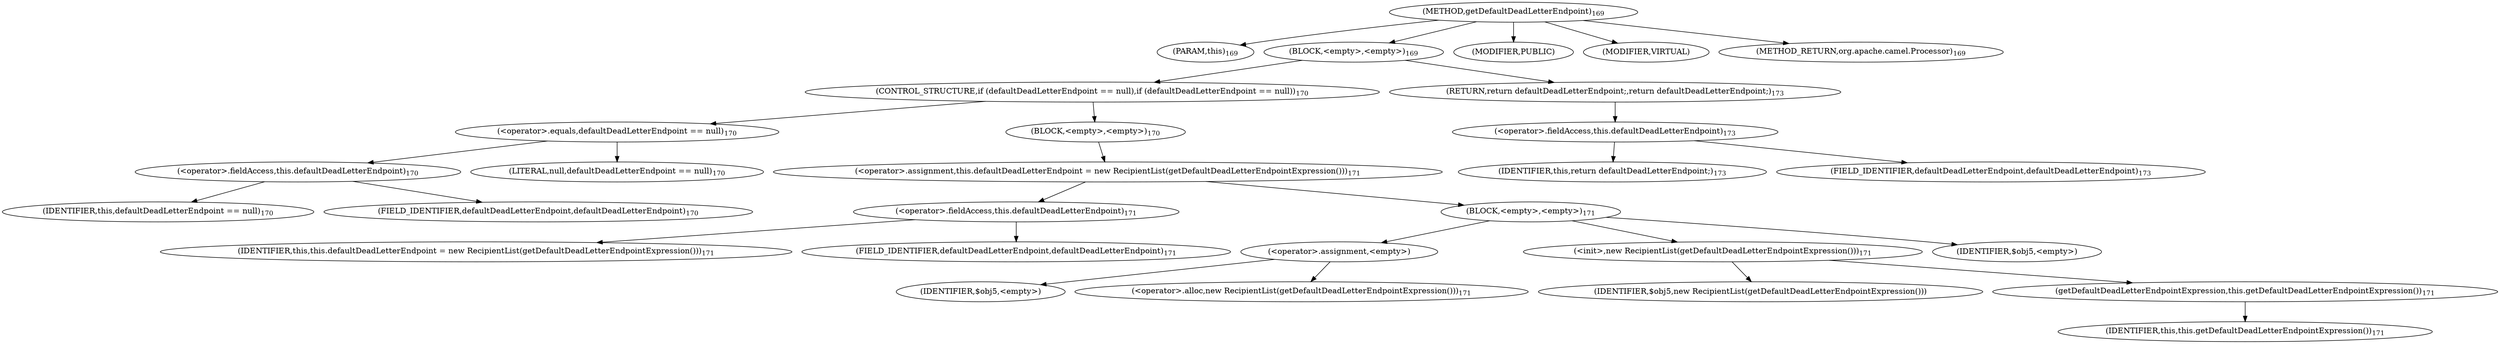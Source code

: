 digraph "getDefaultDeadLetterEndpoint" {  
"381" [label = <(METHOD,getDefaultDeadLetterEndpoint)<SUB>169</SUB>> ]
"54" [label = <(PARAM,this)<SUB>169</SUB>> ]
"382" [label = <(BLOCK,&lt;empty&gt;,&lt;empty&gt;)<SUB>169</SUB>> ]
"383" [label = <(CONTROL_STRUCTURE,if (defaultDeadLetterEndpoint == null),if (defaultDeadLetterEndpoint == null))<SUB>170</SUB>> ]
"384" [label = <(&lt;operator&gt;.equals,defaultDeadLetterEndpoint == null)<SUB>170</SUB>> ]
"385" [label = <(&lt;operator&gt;.fieldAccess,this.defaultDeadLetterEndpoint)<SUB>170</SUB>> ]
"386" [label = <(IDENTIFIER,this,defaultDeadLetterEndpoint == null)<SUB>170</SUB>> ]
"387" [label = <(FIELD_IDENTIFIER,defaultDeadLetterEndpoint,defaultDeadLetterEndpoint)<SUB>170</SUB>> ]
"388" [label = <(LITERAL,null,defaultDeadLetterEndpoint == null)<SUB>170</SUB>> ]
"389" [label = <(BLOCK,&lt;empty&gt;,&lt;empty&gt;)<SUB>170</SUB>> ]
"390" [label = <(&lt;operator&gt;.assignment,this.defaultDeadLetterEndpoint = new RecipientList(getDefaultDeadLetterEndpointExpression()))<SUB>171</SUB>> ]
"391" [label = <(&lt;operator&gt;.fieldAccess,this.defaultDeadLetterEndpoint)<SUB>171</SUB>> ]
"392" [label = <(IDENTIFIER,this,this.defaultDeadLetterEndpoint = new RecipientList(getDefaultDeadLetterEndpointExpression()))<SUB>171</SUB>> ]
"393" [label = <(FIELD_IDENTIFIER,defaultDeadLetterEndpoint,defaultDeadLetterEndpoint)<SUB>171</SUB>> ]
"394" [label = <(BLOCK,&lt;empty&gt;,&lt;empty&gt;)<SUB>171</SUB>> ]
"395" [label = <(&lt;operator&gt;.assignment,&lt;empty&gt;)> ]
"396" [label = <(IDENTIFIER,$obj5,&lt;empty&gt;)> ]
"397" [label = <(&lt;operator&gt;.alloc,new RecipientList(getDefaultDeadLetterEndpointExpression()))<SUB>171</SUB>> ]
"398" [label = <(&lt;init&gt;,new RecipientList(getDefaultDeadLetterEndpointExpression()))<SUB>171</SUB>> ]
"399" [label = <(IDENTIFIER,$obj5,new RecipientList(getDefaultDeadLetterEndpointExpression()))> ]
"400" [label = <(getDefaultDeadLetterEndpointExpression,this.getDefaultDeadLetterEndpointExpression())<SUB>171</SUB>> ]
"53" [label = <(IDENTIFIER,this,this.getDefaultDeadLetterEndpointExpression())<SUB>171</SUB>> ]
"401" [label = <(IDENTIFIER,$obj5,&lt;empty&gt;)> ]
"402" [label = <(RETURN,return defaultDeadLetterEndpoint;,return defaultDeadLetterEndpoint;)<SUB>173</SUB>> ]
"403" [label = <(&lt;operator&gt;.fieldAccess,this.defaultDeadLetterEndpoint)<SUB>173</SUB>> ]
"404" [label = <(IDENTIFIER,this,return defaultDeadLetterEndpoint;)<SUB>173</SUB>> ]
"405" [label = <(FIELD_IDENTIFIER,defaultDeadLetterEndpoint,defaultDeadLetterEndpoint)<SUB>173</SUB>> ]
"406" [label = <(MODIFIER,PUBLIC)> ]
"407" [label = <(MODIFIER,VIRTUAL)> ]
"408" [label = <(METHOD_RETURN,org.apache.camel.Processor)<SUB>169</SUB>> ]
  "381" -> "54" 
  "381" -> "382" 
  "381" -> "406" 
  "381" -> "407" 
  "381" -> "408" 
  "382" -> "383" 
  "382" -> "402" 
  "383" -> "384" 
  "383" -> "389" 
  "384" -> "385" 
  "384" -> "388" 
  "385" -> "386" 
  "385" -> "387" 
  "389" -> "390" 
  "390" -> "391" 
  "390" -> "394" 
  "391" -> "392" 
  "391" -> "393" 
  "394" -> "395" 
  "394" -> "398" 
  "394" -> "401" 
  "395" -> "396" 
  "395" -> "397" 
  "398" -> "399" 
  "398" -> "400" 
  "400" -> "53" 
  "402" -> "403" 
  "403" -> "404" 
  "403" -> "405" 
}
